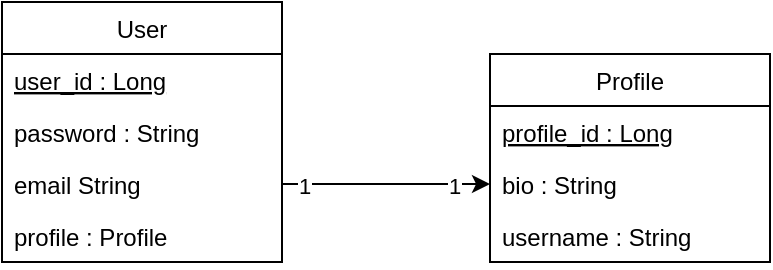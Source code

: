 <mxfile version="16.1.0" type="device"><diagram id="iKibq26wcvoyL-5yZv5W" name="Page-1"><mxGraphModel dx="1426" dy="745" grid="1" gridSize="10" guides="1" tooltips="1" connect="1" arrows="1" fold="1" page="1" pageScale="1" pageWidth="827" pageHeight="1169" math="0" shadow="0"><root><mxCell id="0"/><mxCell id="1" parent="0"/><mxCell id="DBQ-yvBMGv70fTBoSdH8-1" value="User" style="swimlane;fontStyle=0;childLayout=stackLayout;horizontal=1;startSize=26;fillColor=none;horizontalStack=0;resizeParent=1;resizeParentMax=0;resizeLast=0;collapsible=1;marginBottom=0;" vertex="1" parent="1"><mxGeometry x="170" y="230" width="140" height="130" as="geometry"/></mxCell><mxCell id="DBQ-yvBMGv70fTBoSdH8-11" value="user_id : Long" style="text;strokeColor=none;fillColor=none;align=left;verticalAlign=top;spacingLeft=4;spacingRight=4;overflow=hidden;rotatable=0;points=[[0,0.5],[1,0.5]];portConstraint=eastwest;fontStyle=4" vertex="1" parent="DBQ-yvBMGv70fTBoSdH8-1"><mxGeometry y="26" width="140" height="26" as="geometry"/></mxCell><mxCell id="DBQ-yvBMGv70fTBoSdH8-3" value="password : String" style="text;strokeColor=none;fillColor=none;align=left;verticalAlign=top;spacingLeft=4;spacingRight=4;overflow=hidden;rotatable=0;points=[[0,0.5],[1,0.5]];portConstraint=eastwest;" vertex="1" parent="DBQ-yvBMGv70fTBoSdH8-1"><mxGeometry y="52" width="140" height="26" as="geometry"/></mxCell><mxCell id="DBQ-yvBMGv70fTBoSdH8-4" value="email String" style="text;strokeColor=none;fillColor=none;align=left;verticalAlign=top;spacingLeft=4;spacingRight=4;overflow=hidden;rotatable=0;points=[[0,0.5],[1,0.5]];portConstraint=eastwest;" vertex="1" parent="DBQ-yvBMGv70fTBoSdH8-1"><mxGeometry y="78" width="140" height="26" as="geometry"/></mxCell><mxCell id="DBQ-yvBMGv70fTBoSdH8-13" value="profile : Profile" style="text;strokeColor=none;fillColor=none;align=left;verticalAlign=top;spacingLeft=4;spacingRight=4;overflow=hidden;rotatable=0;points=[[0,0.5],[1,0.5]];portConstraint=eastwest;" vertex="1" parent="DBQ-yvBMGv70fTBoSdH8-1"><mxGeometry y="104" width="140" height="26" as="geometry"/></mxCell><mxCell id="DBQ-yvBMGv70fTBoSdH8-6" value="Profile" style="swimlane;fontStyle=0;childLayout=stackLayout;horizontal=1;startSize=26;fillColor=none;horizontalStack=0;resizeParent=1;resizeParentMax=0;resizeLast=0;collapsible=1;marginBottom=0;" vertex="1" parent="1"><mxGeometry x="414" y="256" width="140" height="104" as="geometry"/></mxCell><mxCell id="DBQ-yvBMGv70fTBoSdH8-12" value="profile_id : Long" style="text;strokeColor=none;fillColor=none;align=left;verticalAlign=top;spacingLeft=4;spacingRight=4;overflow=hidden;rotatable=0;points=[[0,0.5],[1,0.5]];portConstraint=eastwest;fontStyle=4" vertex="1" parent="DBQ-yvBMGv70fTBoSdH8-6"><mxGeometry y="26" width="140" height="26" as="geometry"/></mxCell><mxCell id="DBQ-yvBMGv70fTBoSdH8-7" value="bio : String" style="text;strokeColor=none;fillColor=none;align=left;verticalAlign=top;spacingLeft=4;spacingRight=4;overflow=hidden;rotatable=0;points=[[0,0.5],[1,0.5]];portConstraint=eastwest;" vertex="1" parent="DBQ-yvBMGv70fTBoSdH8-6"><mxGeometry y="52" width="140" height="26" as="geometry"/></mxCell><mxCell id="DBQ-yvBMGv70fTBoSdH8-19" value="username : String" style="text;strokeColor=none;fillColor=none;align=left;verticalAlign=top;spacingLeft=4;spacingRight=4;overflow=hidden;rotatable=0;points=[[0,0.5],[1,0.5]];portConstraint=eastwest;" vertex="1" parent="DBQ-yvBMGv70fTBoSdH8-6"><mxGeometry y="78" width="140" height="26" as="geometry"/></mxCell><mxCell id="DBQ-yvBMGv70fTBoSdH8-14" value="" style="edgeStyle=orthogonalEdgeStyle;rounded=0;orthogonalLoop=1;jettySize=auto;html=1;" edge="1" parent="1" source="DBQ-yvBMGv70fTBoSdH8-4" target="DBQ-yvBMGv70fTBoSdH8-7"><mxGeometry relative="1" as="geometry"/></mxCell><mxCell id="DBQ-yvBMGv70fTBoSdH8-15" value="1" style="edgeLabel;html=1;align=center;verticalAlign=middle;resizable=0;points=[];" vertex="1" connectable="0" parent="DBQ-yvBMGv70fTBoSdH8-14"><mxGeometry x="-0.788" y="-1" relative="1" as="geometry"><mxPoint as="offset"/></mxGeometry></mxCell><mxCell id="DBQ-yvBMGv70fTBoSdH8-18" value="1" style="edgeLabel;html=1;align=center;verticalAlign=middle;resizable=0;points=[];" vertex="1" connectable="0" parent="DBQ-yvBMGv70fTBoSdH8-14"><mxGeometry x="0.654" y="-1" relative="1" as="geometry"><mxPoint as="offset"/></mxGeometry></mxCell></root></mxGraphModel></diagram></mxfile>